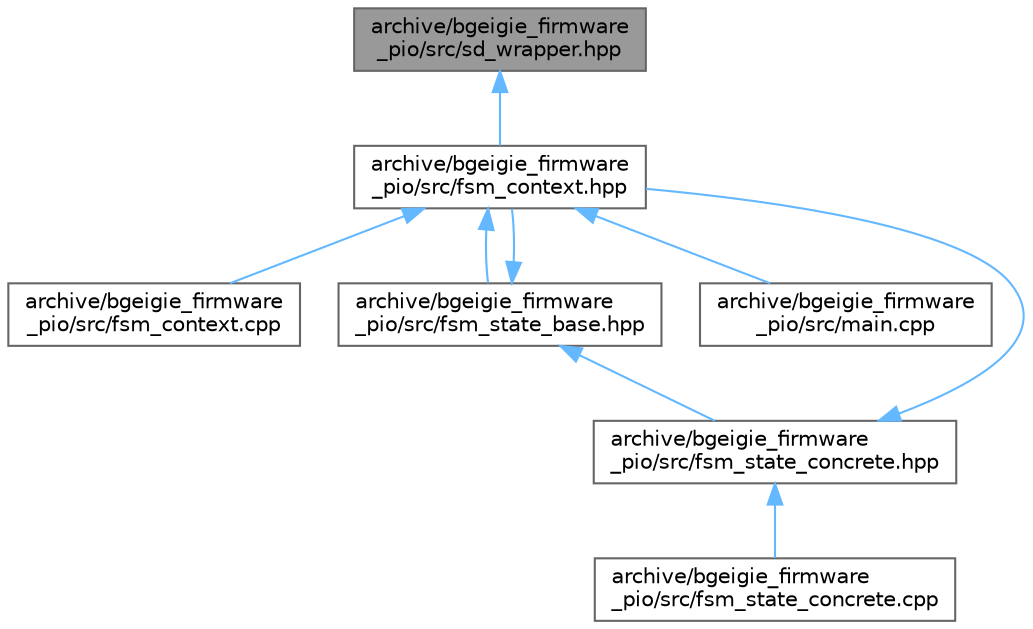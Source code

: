 digraph "archive/bgeigie_firmware_pio/src/sd_wrapper.hpp"
{
 // LATEX_PDF_SIZE
  bgcolor="transparent";
  edge [fontname=Helvetica,fontsize=10,labelfontname=Helvetica,labelfontsize=10];
  node [fontname=Helvetica,fontsize=10,shape=box,height=0.2,width=0.4];
  Node1 [id="Node000001",label="archive/bgeigie_firmware\l_pio/src/sd_wrapper.hpp",height=0.2,width=0.4,color="gray40", fillcolor="grey60", style="filled", fontcolor="black",tooltip=" "];
  Node1 -> Node2 [id="edge1_Node000001_Node000002",dir="back",color="steelblue1",style="solid",tooltip=" "];
  Node2 [id="Node000002",label="archive/bgeigie_firmware\l_pio/src/fsm_context.hpp",height=0.2,width=0.4,color="grey40", fillcolor="white", style="filled",URL="$src_2fsm__context_8hpp.html",tooltip=" "];
  Node2 -> Node3 [id="edge2_Node000002_Node000003",dir="back",color="steelblue1",style="solid",tooltip=" "];
  Node3 [id="Node000003",label="archive/bgeigie_firmware\l_pio/src/fsm_context.cpp",height=0.2,width=0.4,color="grey40", fillcolor="white", style="filled",URL="$fsm__context_8cpp.html",tooltip=" "];
  Node2 -> Node4 [id="edge3_Node000002_Node000004",dir="back",color="steelblue1",style="solid",tooltip=" "];
  Node4 [id="Node000004",label="archive/bgeigie_firmware\l_pio/src/fsm_state_base.hpp",height=0.2,width=0.4,color="grey40", fillcolor="white", style="filled",URL="$src_2fsm__state__base_8hpp.html",tooltip=" "];
  Node4 -> Node2 [id="edge4_Node000004_Node000002",dir="back",color="steelblue1",style="solid",tooltip=" "];
  Node4 -> Node5 [id="edge5_Node000004_Node000005",dir="back",color="steelblue1",style="solid",tooltip=" "];
  Node5 [id="Node000005",label="archive/bgeigie_firmware\l_pio/src/fsm_state_concrete.hpp",height=0.2,width=0.4,color="grey40", fillcolor="white", style="filled",URL="$src_2fsm__state__concrete_8hpp.html",tooltip=" "];
  Node5 -> Node2 [id="edge6_Node000005_Node000002",dir="back",color="steelblue1",style="solid",tooltip=" "];
  Node5 -> Node6 [id="edge7_Node000005_Node000006",dir="back",color="steelblue1",style="solid",tooltip=" "];
  Node6 [id="Node000006",label="archive/bgeigie_firmware\l_pio/src/fsm_state_concrete.cpp",height=0.2,width=0.4,color="grey40", fillcolor="white", style="filled",URL="$fsm__state__concrete_8cpp.html",tooltip=" "];
  Node2 -> Node7 [id="edge8_Node000002_Node000007",dir="back",color="steelblue1",style="solid",tooltip=" "];
  Node7 [id="Node000007",label="archive/bgeigie_firmware\l_pio/src/main.cpp",height=0.2,width=0.4,color="grey40", fillcolor="white", style="filled",URL="$archive_2bgeigie__firmware__pio_2src_2main_8cpp.html",tooltip=" "];
}
